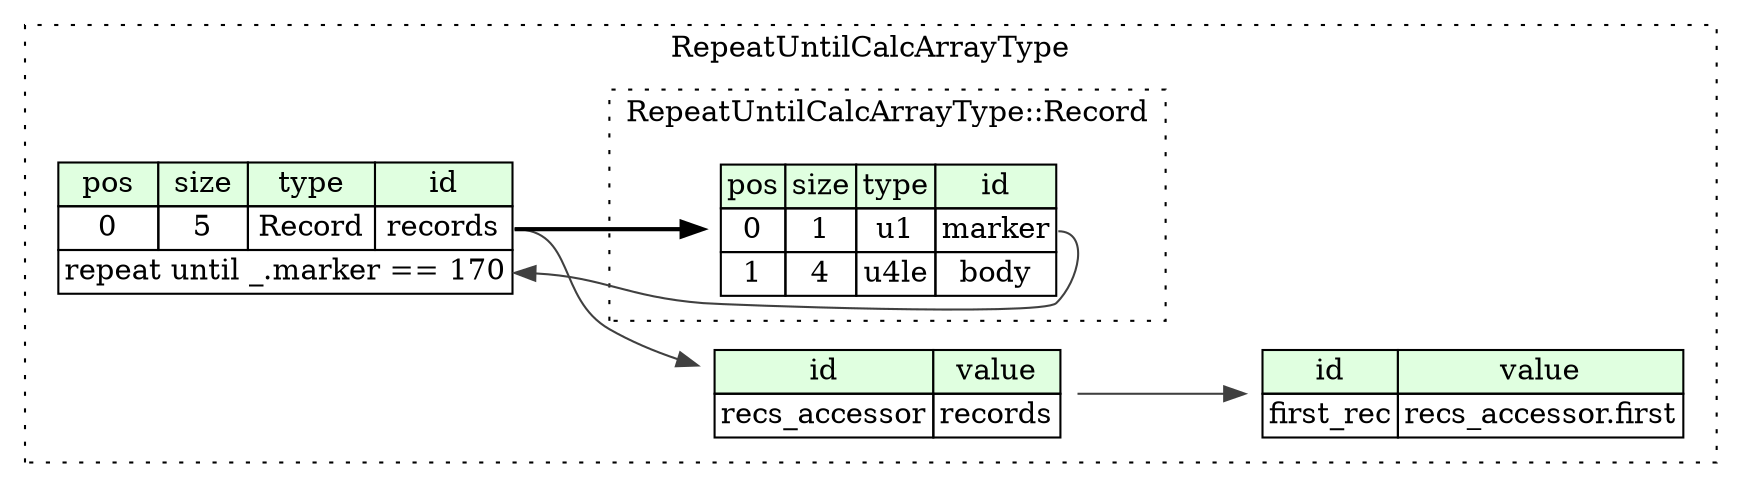 digraph {
	rankdir=LR;
	node [shape=plaintext];
	subgraph cluster__repeat_until_calc_array_type {
		label="RepeatUntilCalcArrayType";
		graph[style=dotted];

		repeat_until_calc_array_type__seq [label=<<TABLE BORDER="0" CELLBORDER="1" CELLSPACING="0">
			<TR><TD BGCOLOR="#E0FFE0">pos</TD><TD BGCOLOR="#E0FFE0">size</TD><TD BGCOLOR="#E0FFE0">type</TD><TD BGCOLOR="#E0FFE0">id</TD></TR>
			<TR><TD PORT="records_pos">0</TD><TD PORT="records_size">5</TD><TD>Record</TD><TD PORT="records_type">records</TD></TR>
			<TR><TD COLSPAN="4" PORT="records__repeat">repeat until _.marker == 170</TD></TR>
		</TABLE>>];
		repeat_until_calc_array_type__inst__first_rec [label=<<TABLE BORDER="0" CELLBORDER="1" CELLSPACING="0">
			<TR><TD BGCOLOR="#E0FFE0">id</TD><TD BGCOLOR="#E0FFE0">value</TD></TR>
			<TR><TD>first_rec</TD><TD>recs_accessor.first</TD></TR>
		</TABLE>>];
		repeat_until_calc_array_type__inst__recs_accessor [label=<<TABLE BORDER="0" CELLBORDER="1" CELLSPACING="0">
			<TR><TD BGCOLOR="#E0FFE0">id</TD><TD BGCOLOR="#E0FFE0">value</TD></TR>
			<TR><TD>recs_accessor</TD><TD>records</TD></TR>
		</TABLE>>];
		subgraph cluster__record {
			label="RepeatUntilCalcArrayType::Record";
			graph[style=dotted];

			record__seq [label=<<TABLE BORDER="0" CELLBORDER="1" CELLSPACING="0">
				<TR><TD BGCOLOR="#E0FFE0">pos</TD><TD BGCOLOR="#E0FFE0">size</TD><TD BGCOLOR="#E0FFE0">type</TD><TD BGCOLOR="#E0FFE0">id</TD></TR>
				<TR><TD PORT="marker_pos">0</TD><TD PORT="marker_size">1</TD><TD>u1</TD><TD PORT="marker_type">marker</TD></TR>
				<TR><TD PORT="body_pos">1</TD><TD PORT="body_size">4</TD><TD>u4le</TD><TD PORT="body_type">body</TD></TR>
			</TABLE>>];
		}
	}
	repeat_until_calc_array_type__seq:records_type -> record__seq [style=bold];
	record__seq:marker_type -> repeat_until_calc_array_type__seq:records__repeat [color="#404040"];
	repeat_until_calc_array_type__inst__recs_accessor:recs_accessor_type -> repeat_until_calc_array_type__inst__first_rec [color="#404040"];
	repeat_until_calc_array_type__seq:records_type -> repeat_until_calc_array_type__inst__recs_accessor [color="#404040"];
}
